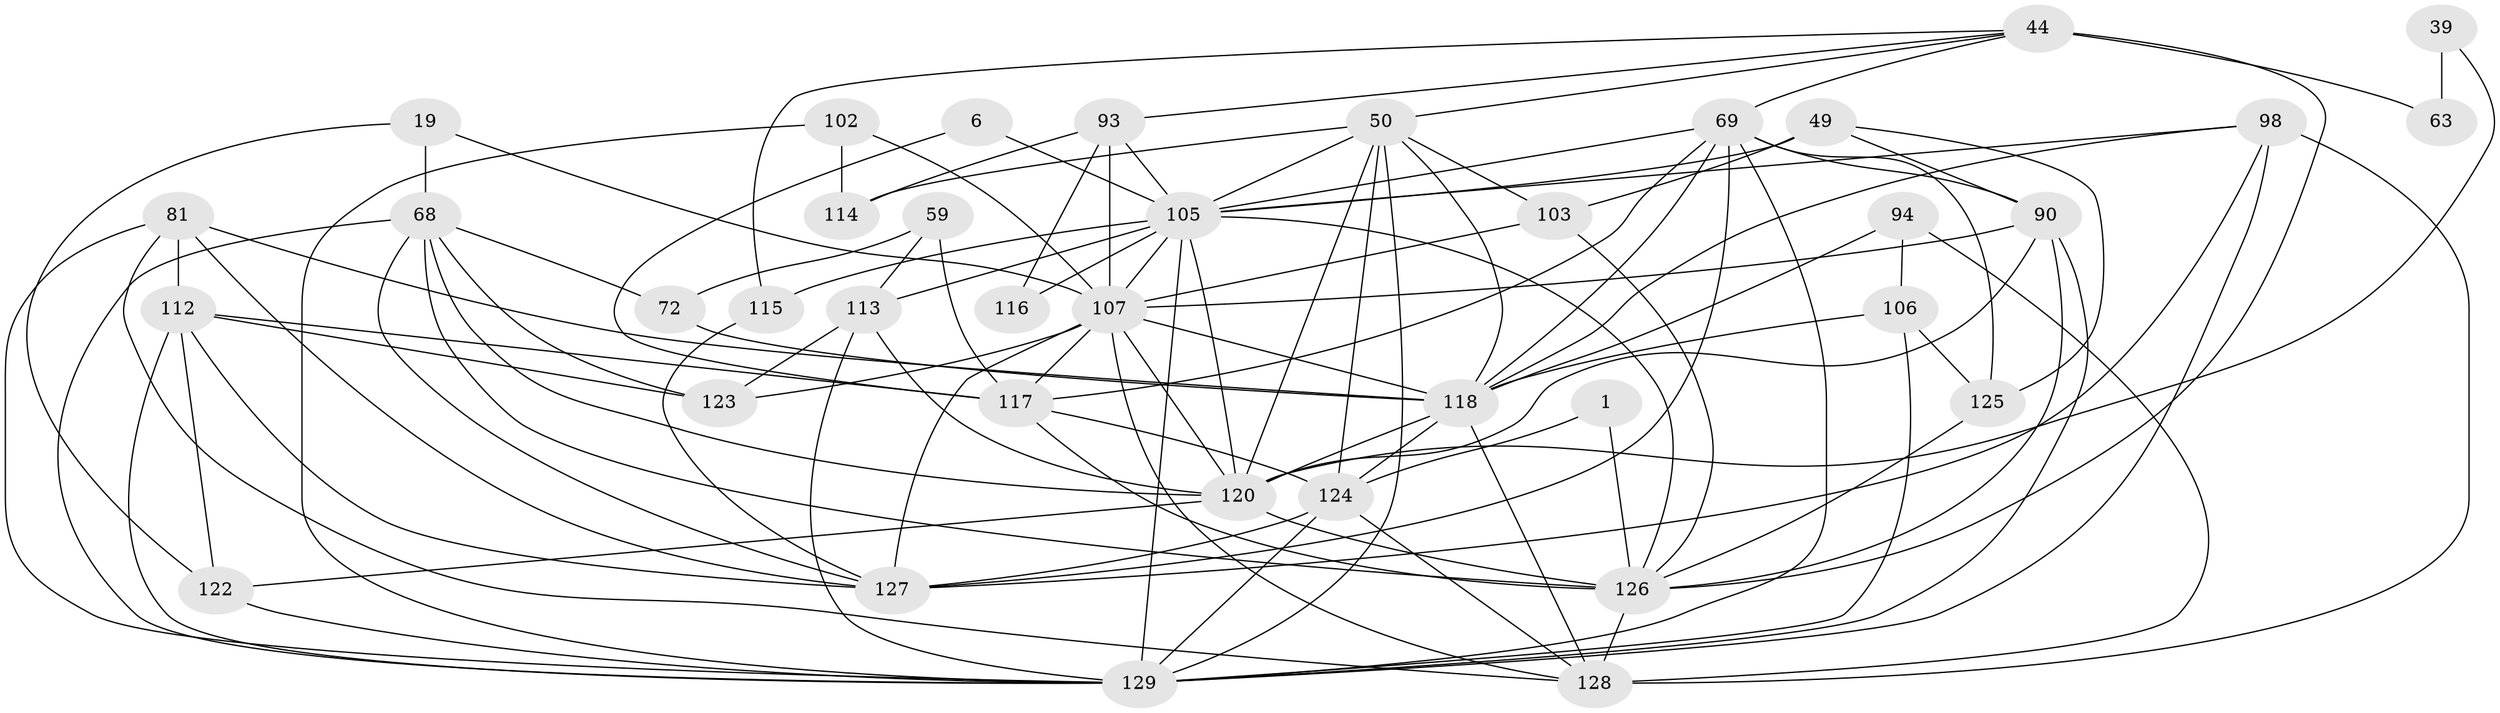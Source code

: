 // original degree distribution, {2: 0.12403100775193798, 3: 0.31007751937984496, 5: 0.20930232558139536, 4: 0.2248062015503876, 6: 0.06201550387596899, 8: 0.015503875968992248, 7: 0.05426356589147287}
// Generated by graph-tools (version 1.1) at 2025/55/03/04/25 21:55:30]
// undirected, 38 vertices, 107 edges
graph export_dot {
graph [start="1"]
  node [color=gray90,style=filled];
  1;
  6;
  19;
  39 [super="+23"];
  44 [super="+11"];
  49;
  50 [super="+34+25+35"];
  59;
  63;
  68 [super="+53+58"];
  69 [super="+56+14+48"];
  72;
  81 [super="+8"];
  90 [super="+77"];
  93 [super="+61"];
  94 [super="+31"];
  98 [super="+67"];
  102 [super="+62"];
  103 [super="+7"];
  105 [super="+92+97+84+85"];
  106;
  107 [super="+17+101+99+83"];
  112 [super="+12+5"];
  113 [super="+3+78"];
  114 [super="+100"];
  115;
  116 [super="+55"];
  117 [super="+108"];
  118 [super="+96+109"];
  120 [super="+29+46+76+82+110"];
  122;
  123;
  124 [super="+13+121"];
  125 [super="+45"];
  126 [super="+74+119+80"];
  127 [super="+111+86"];
  128 [super="+89"];
  129 [super="+28+66"];
  1 -- 126;
  1 -- 124;
  6 -- 117;
  6 -- 105;
  19 -- 122;
  19 -- 68;
  19 -- 107;
  39 -- 63 [weight=2];
  39 -- 120;
  44 -- 63 [weight=2];
  44 -- 115;
  44 -- 93;
  44 -- 126 [weight=2];
  44 -- 50;
  44 -- 69;
  49 -- 105 [weight=2];
  49 -- 103;
  49 -- 90;
  49 -- 125;
  50 -- 114 [weight=2];
  50 -- 129 [weight=2];
  50 -- 124;
  50 -- 118;
  50 -- 105;
  50 -- 103;
  50 -- 120 [weight=2];
  59 -- 72;
  59 -- 113;
  59 -- 117;
  68 -- 123;
  68 -- 72 [weight=2];
  68 -- 126;
  68 -- 129 [weight=2];
  68 -- 127;
  68 -- 120;
  69 -- 117 [weight=2];
  69 -- 129 [weight=2];
  69 -- 125;
  69 -- 127 [weight=3];
  69 -- 118;
  69 -- 90 [weight=2];
  69 -- 105 [weight=2];
  72 -- 118;
  81 -- 112 [weight=2];
  81 -- 129;
  81 -- 128;
  81 -- 127;
  81 -- 118 [weight=2];
  90 -- 129;
  90 -- 120;
  90 -- 126;
  90 -- 107 [weight=2];
  93 -- 116 [weight=3];
  93 -- 107 [weight=3];
  93 -- 114;
  93 -- 105;
  94 -- 128 [weight=2];
  94 -- 106;
  94 -- 118;
  98 -- 105 [weight=2];
  98 -- 128 [weight=2];
  98 -- 129;
  98 -- 127 [weight=2];
  98 -- 118;
  102 -- 129 [weight=2];
  102 -- 114;
  102 -- 107;
  103 -- 126;
  103 -- 107 [weight=2];
  105 -- 107 [weight=2];
  105 -- 129 [weight=3];
  105 -- 113 [weight=3];
  105 -- 115 [weight=2];
  105 -- 116;
  105 -- 126 [weight=4];
  105 -- 120;
  106 -- 125 [weight=2];
  106 -- 129 [weight=2];
  106 -- 118;
  107 -- 117;
  107 -- 128;
  107 -- 123;
  107 -- 120 [weight=4];
  107 -- 118 [weight=3];
  107 -- 127 [weight=2];
  112 -- 122 [weight=2];
  112 -- 123;
  112 -- 117;
  112 -- 129;
  112 -- 127 [weight=2];
  113 -- 123;
  113 -- 129;
  113 -- 120 [weight=2];
  115 -- 127;
  117 -- 126 [weight=3];
  117 -- 124;
  118 -- 128;
  118 -- 120 [weight=3];
  118 -- 124;
  120 -- 122 [weight=2];
  120 -- 126 [weight=3];
  122 -- 129;
  124 -- 128 [weight=3];
  124 -- 129 [weight=2];
  124 -- 127;
  125 -- 126;
  126 -- 128 [weight=2];
}
